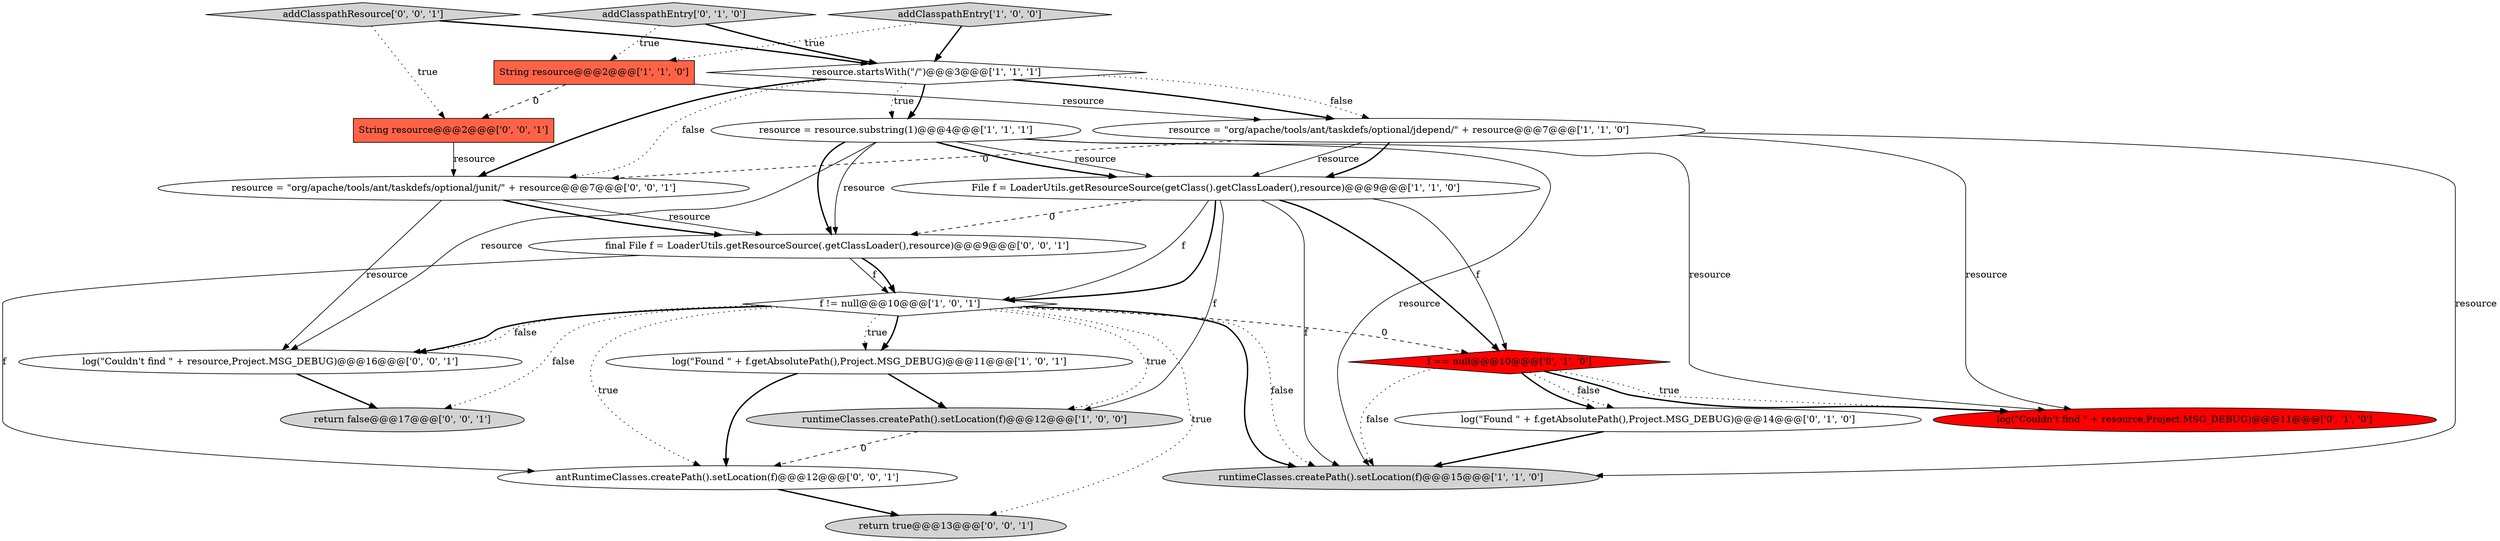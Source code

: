digraph {
21 [style = filled, label = "log(\"Couldn't find \" + resource,Project.MSG_DEBUG)@@@16@@@['0', '0', '1']", fillcolor = white, shape = ellipse image = "AAA0AAABBB3BBB"];
5 [style = filled, label = "resource.startsWith(\"/\")@@@3@@@['1', '1', '1']", fillcolor = white, shape = diamond image = "AAA0AAABBB1BBB"];
12 [style = filled, label = "addClasspathEntry['0', '1', '0']", fillcolor = lightgray, shape = diamond image = "AAA0AAABBB2BBB"];
19 [style = filled, label = "return false@@@17@@@['0', '0', '1']", fillcolor = lightgray, shape = ellipse image = "AAA0AAABBB3BBB"];
11 [style = filled, label = "log(\"Couldn't find \" + resource,Project.MSG_DEBUG)@@@11@@@['0', '1', '0']", fillcolor = red, shape = ellipse image = "AAA1AAABBB2BBB"];
3 [style = filled, label = "resource = resource.substring(1)@@@4@@@['1', '1', '1']", fillcolor = white, shape = ellipse image = "AAA0AAABBB1BBB"];
17 [style = filled, label = "return true@@@13@@@['0', '0', '1']", fillcolor = lightgray, shape = ellipse image = "AAA0AAABBB3BBB"];
16 [style = filled, label = "antRuntimeClasses.createPath().setLocation(f)@@@12@@@['0', '0', '1']", fillcolor = white, shape = ellipse image = "AAA0AAABBB3BBB"];
4 [style = filled, label = "addClasspathEntry['1', '0', '0']", fillcolor = lightgray, shape = diamond image = "AAA0AAABBB1BBB"];
8 [style = filled, label = "String resource@@@2@@@['1', '1', '0']", fillcolor = tomato, shape = box image = "AAA0AAABBB1BBB"];
0 [style = filled, label = "f != null@@@10@@@['1', '0', '1']", fillcolor = white, shape = diamond image = "AAA0AAABBB1BBB"];
6 [style = filled, label = "log(\"Found \" + f.getAbsolutePath(),Project.MSG_DEBUG)@@@11@@@['1', '0', '1']", fillcolor = white, shape = ellipse image = "AAA0AAABBB1BBB"];
2 [style = filled, label = "runtimeClasses.createPath().setLocation(f)@@@15@@@['1', '1', '0']", fillcolor = lightgray, shape = ellipse image = "AAA0AAABBB1BBB"];
9 [style = filled, label = "File f = LoaderUtils.getResourceSource(getClass().getClassLoader(),resource)@@@9@@@['1', '1', '0']", fillcolor = white, shape = ellipse image = "AAA0AAABBB1BBB"];
1 [style = filled, label = "runtimeClasses.createPath().setLocation(f)@@@12@@@['1', '0', '0']", fillcolor = lightgray, shape = ellipse image = "AAA0AAABBB1BBB"];
13 [style = filled, label = "f == null@@@10@@@['0', '1', '0']", fillcolor = red, shape = diamond image = "AAA1AAABBB2BBB"];
18 [style = filled, label = "resource = \"org/apache/tools/ant/taskdefs/optional/junit/\" + resource@@@7@@@['0', '0', '1']", fillcolor = white, shape = ellipse image = "AAA0AAABBB3BBB"];
20 [style = filled, label = "addClasspathResource['0', '0', '1']", fillcolor = lightgray, shape = diamond image = "AAA0AAABBB3BBB"];
7 [style = filled, label = "resource = \"org/apache/tools/ant/taskdefs/optional/jdepend/\" + resource@@@7@@@['1', '1', '0']", fillcolor = white, shape = ellipse image = "AAA0AAABBB1BBB"];
15 [style = filled, label = "final File f = LoaderUtils.getResourceSource(.getClassLoader(),resource)@@@9@@@['0', '0', '1']", fillcolor = white, shape = ellipse image = "AAA0AAABBB3BBB"];
10 [style = filled, label = "log(\"Found \" + f.getAbsolutePath(),Project.MSG_DEBUG)@@@14@@@['0', '1', '0']", fillcolor = white, shape = ellipse image = "AAA0AAABBB2BBB"];
14 [style = filled, label = "String resource@@@2@@@['0', '0', '1']", fillcolor = tomato, shape = box image = "AAA0AAABBB3BBB"];
9->1 [style = solid, label="f"];
5->3 [style = bold, label=""];
13->10 [style = bold, label=""];
3->2 [style = solid, label="resource"];
18->21 [style = solid, label="resource"];
5->18 [style = dotted, label="false"];
7->2 [style = solid, label="resource"];
0->21 [style = dotted, label="false"];
9->0 [style = bold, label=""];
12->5 [style = bold, label=""];
21->19 [style = bold, label=""];
7->18 [style = dashed, label="0"];
7->9 [style = solid, label="resource"];
3->11 [style = solid, label="resource"];
12->8 [style = dotted, label="true"];
0->6 [style = bold, label=""];
3->21 [style = solid, label="resource"];
5->7 [style = dotted, label="false"];
13->2 [style = dotted, label="false"];
0->2 [style = bold, label=""];
18->15 [style = solid, label="resource"];
18->15 [style = bold, label=""];
20->14 [style = dotted, label="true"];
3->9 [style = solid, label="resource"];
7->11 [style = solid, label="resource"];
0->2 [style = dotted, label="false"];
4->8 [style = dotted, label="true"];
3->15 [style = bold, label=""];
5->18 [style = bold, label=""];
0->21 [style = bold, label=""];
16->17 [style = bold, label=""];
8->14 [style = dashed, label="0"];
5->3 [style = dotted, label="true"];
0->6 [style = dotted, label="true"];
13->11 [style = bold, label=""];
15->16 [style = solid, label="f"];
8->7 [style = solid, label="resource"];
20->5 [style = bold, label=""];
15->0 [style = solid, label="f"];
9->13 [style = solid, label="f"];
3->9 [style = bold, label=""];
7->9 [style = bold, label=""];
6->1 [style = bold, label=""];
9->15 [style = dashed, label="0"];
6->16 [style = bold, label=""];
1->16 [style = dashed, label="0"];
3->15 [style = solid, label="resource"];
0->19 [style = dotted, label="false"];
15->0 [style = bold, label=""];
0->13 [style = dashed, label="0"];
13->11 [style = dotted, label="true"];
0->17 [style = dotted, label="true"];
5->7 [style = bold, label=""];
10->2 [style = bold, label=""];
13->10 [style = dotted, label="false"];
0->16 [style = dotted, label="true"];
9->2 [style = solid, label="f"];
9->0 [style = solid, label="f"];
4->5 [style = bold, label=""];
14->18 [style = solid, label="resource"];
0->1 [style = dotted, label="true"];
9->13 [style = bold, label=""];
}
